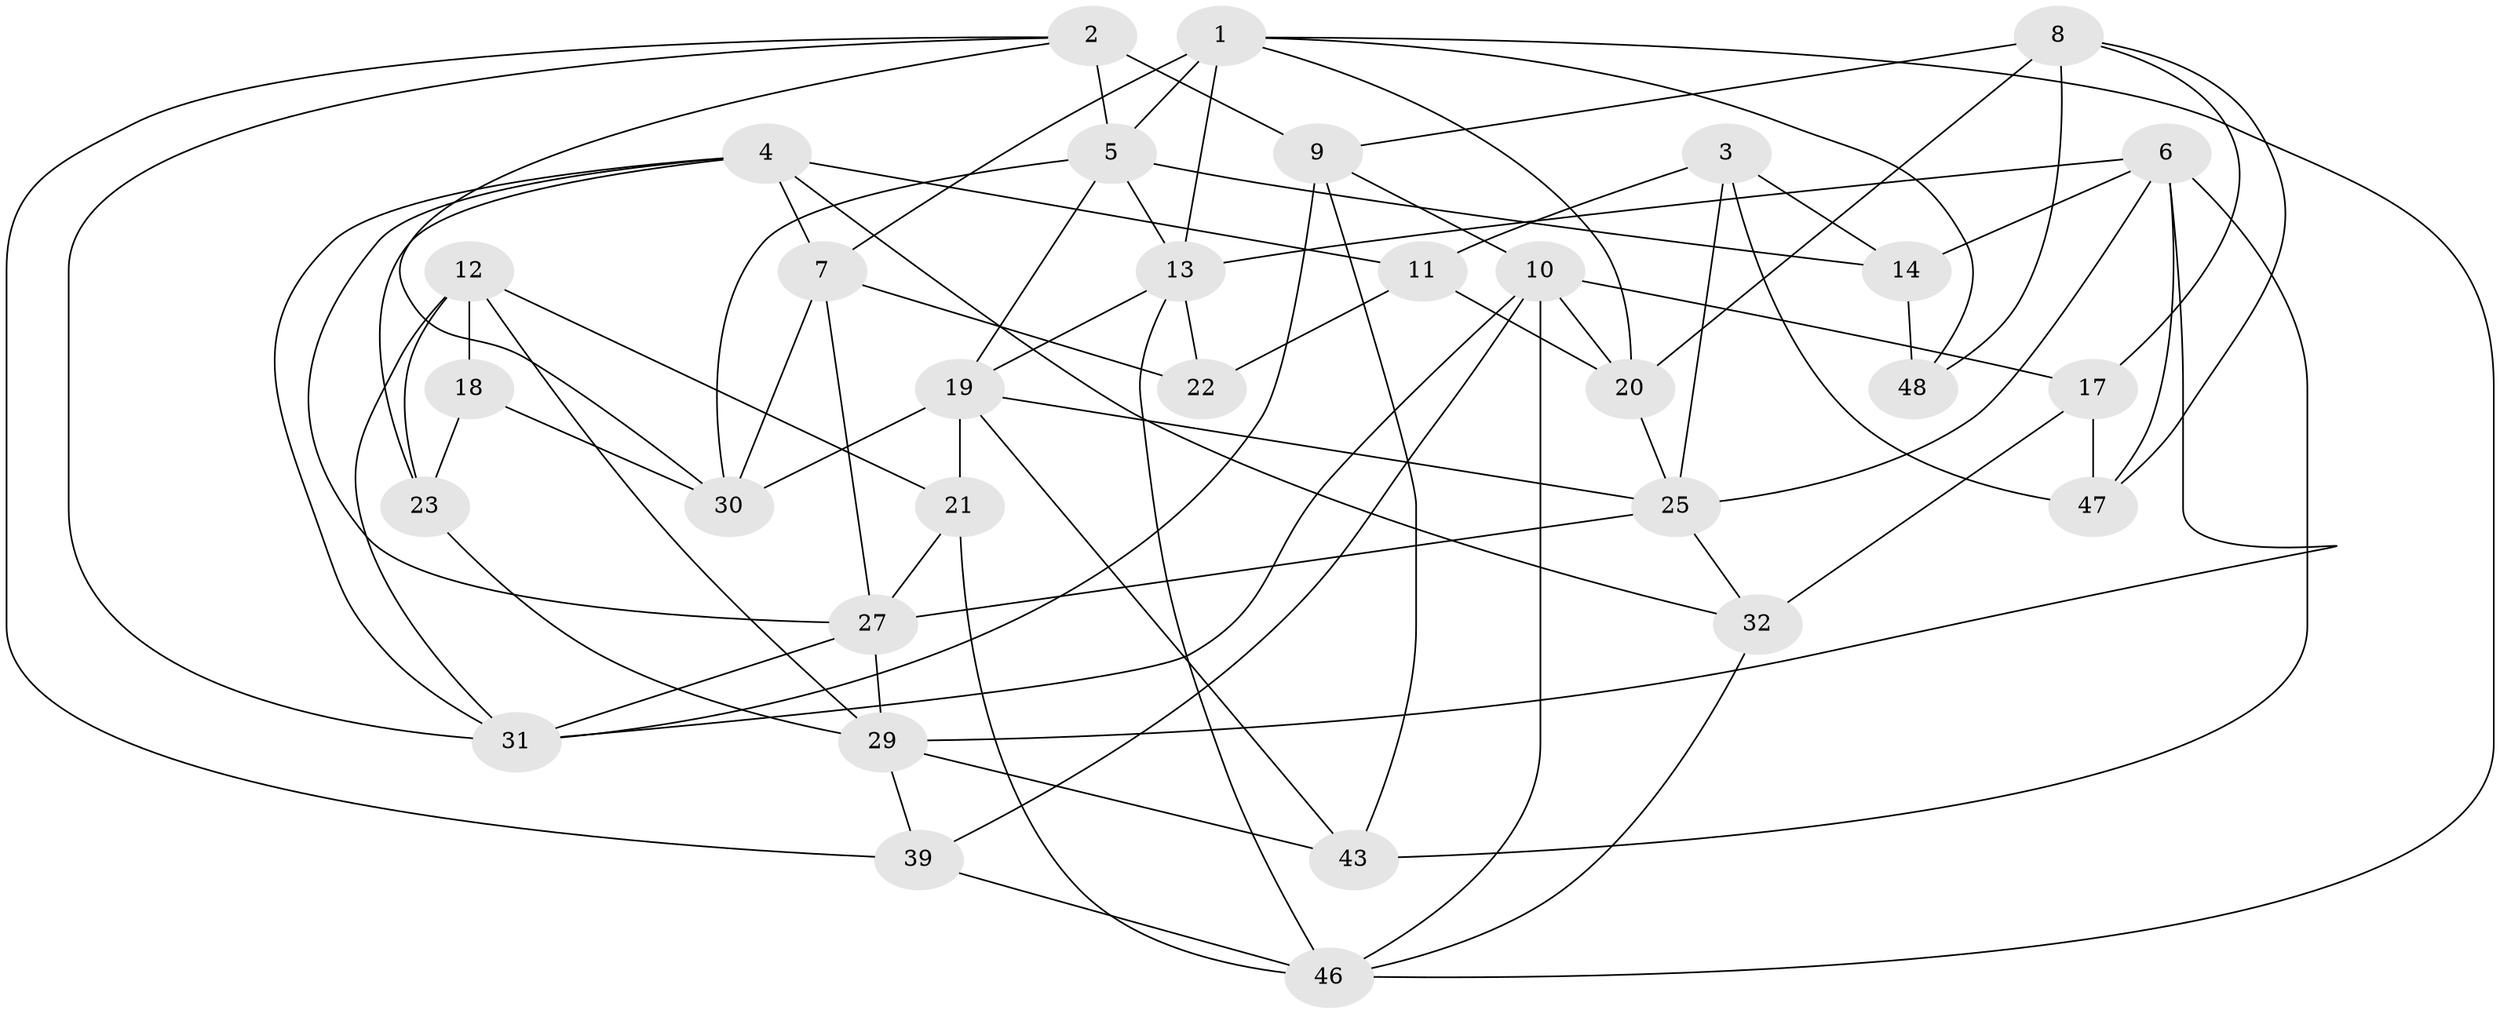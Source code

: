 // original degree distribution, {4: 1.0}
// Generated by graph-tools (version 1.1) at 2025/11/02/27/25 16:11:44]
// undirected, 32 vertices, 78 edges
graph export_dot {
graph [start="1"]
  node [color=gray90,style=filled];
  1 [super="+16"];
  2 [super="+51"];
  3 [super="+42"];
  4 [super="+33"];
  5 [super="+15"];
  6 [super="+53"];
  7 [super="+37"];
  8 [super="+26"];
  9 [super="+34"];
  10 [super="+36"];
  11 [super="+50"];
  12 [super="+28"];
  13 [super="+24"];
  14 [super="+38"];
  17;
  18;
  19 [super="+45"];
  20 [super="+44"];
  21;
  22;
  23;
  25 [super="+54"];
  27 [super="+40"];
  29 [super="+41"];
  30 [super="+35"];
  31 [super="+52"];
  32;
  39;
  43;
  46 [super="+49"];
  47;
  48;
  1 -- 7;
  1 -- 48;
  1 -- 20;
  1 -- 5;
  1 -- 13;
  1 -- 46;
  2 -- 5;
  2 -- 9 [weight=2];
  2 -- 39;
  2 -- 31;
  2 -- 30;
  3 -- 14 [weight=3];
  3 -- 11;
  3 -- 25;
  3 -- 47;
  4 -- 23;
  4 -- 11;
  4 -- 31;
  4 -- 32;
  4 -- 27;
  4 -- 7;
  5 -- 30;
  5 -- 19;
  5 -- 14;
  5 -- 13;
  6 -- 47;
  6 -- 14;
  6 -- 13;
  6 -- 25;
  6 -- 43;
  6 -- 29;
  7 -- 30 [weight=2];
  7 -- 22;
  7 -- 27;
  8 -- 48 [weight=2];
  8 -- 20;
  8 -- 17;
  8 -- 9;
  8 -- 47;
  9 -- 43;
  9 -- 10;
  9 -- 31;
  10 -- 39;
  10 -- 31;
  10 -- 17;
  10 -- 46;
  10 -- 20;
  11 -- 22 [weight=2];
  11 -- 20 [weight=2];
  12 -- 21;
  12 -- 18 [weight=2];
  12 -- 31;
  12 -- 23;
  12 -- 29;
  13 -- 22;
  13 -- 19;
  13 -- 46;
  14 -- 48;
  17 -- 32;
  17 -- 47;
  18 -- 23;
  18 -- 30;
  19 -- 43;
  19 -- 21;
  19 -- 25;
  19 -- 30;
  20 -- 25;
  21 -- 27;
  21 -- 46;
  23 -- 29;
  25 -- 27;
  25 -- 32;
  27 -- 29;
  27 -- 31;
  29 -- 39;
  29 -- 43;
  32 -- 46;
  39 -- 46;
}
